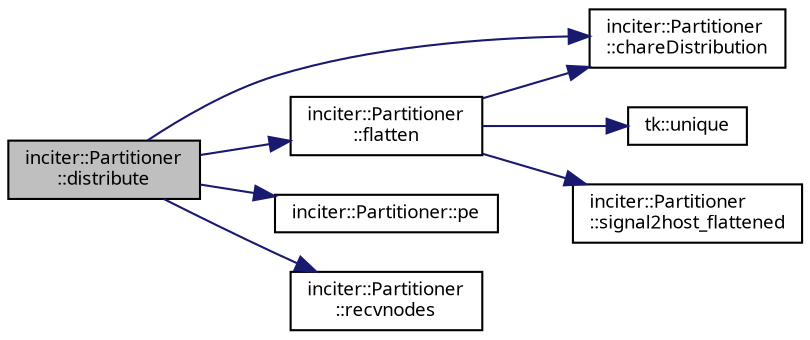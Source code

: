 digraph "inciter::Partitioner::distribute"
{
 // INTERACTIVE_SVG=YES
  bgcolor="transparent";
  edge [fontname="sans-serif",fontsize="9",labelfontname="sans-serif",labelfontsize="9"];
  node [fontname="sans-serif",fontsize="9",shape=record];
  rankdir="LR";
  Node1 [label="inciter::Partitioner\l::distribute",height=0.2,width=0.4,color="black", fillcolor="grey75", style="filled", fontcolor="black"];
  Node1 -> Node2 [color="midnightblue",fontsize="9",style="solid",fontname="sans-serif"];
  Node2 [label="inciter::Partitioner\l::chareDistribution",height=0.2,width=0.4,color="black",URL="$classinciter_1_1_partitioner.html#a9e96c88d1373b6c3c878022a7b428ff0"];
  Node1 -> Node3 [color="midnightblue",fontsize="9",style="solid",fontname="sans-serif"];
  Node3 [label="inciter::Partitioner\l::flatten",height=0.2,width=0.4,color="black",URL="$classinciter_1_1_partitioner.html#ac5d8fc6bfcf39a2a4bf7414df3a8fff8",tooltip="Prepare owned mesh node IDs for reordering. "];
  Node3 -> Node2 [color="midnightblue",fontsize="9",style="solid",fontname="sans-serif"];
  Node3 -> Node4 [color="midnightblue",fontsize="9",style="solid",fontname="sans-serif"];
  Node4 [label="tk::unique",height=0.2,width=0.4,color="black",URL="$namespacetk.html#a87af1b002bc711716bd170a714bda211"];
  Node3 -> Node5 [color="midnightblue",fontsize="9",style="solid",fontname="sans-serif"];
  Node5 [label="inciter::Partitioner\l::signal2host_flattened",height=0.2,width=0.4,color="black",URL="$classinciter_1_1_partitioner.html#aed8c5c5a41ca8b3e608a2d678d0bc74f",tooltip="Signal host that we are ready for computing the communication map, required for parallel distributed ..."];
  Node1 -> Node6 [color="midnightblue",fontsize="9",style="solid",fontname="sans-serif"];
  Node6 [label="inciter::Partitioner::pe",height=0.2,width=0.4,color="black",URL="$classinciter_1_1_partitioner.html#ae910cfcec84dc903e4245f046b2acf3c"];
  Node1 -> Node7 [color="midnightblue",fontsize="9",style="solid",fontname="sans-serif"];
  Node7 [label="inciter::Partitioner\l::recvnodes",height=0.2,width=0.4,color="black",URL="$classinciter_1_1_partitioner.html#ad86702672127c44131db862907418b18"];
}
